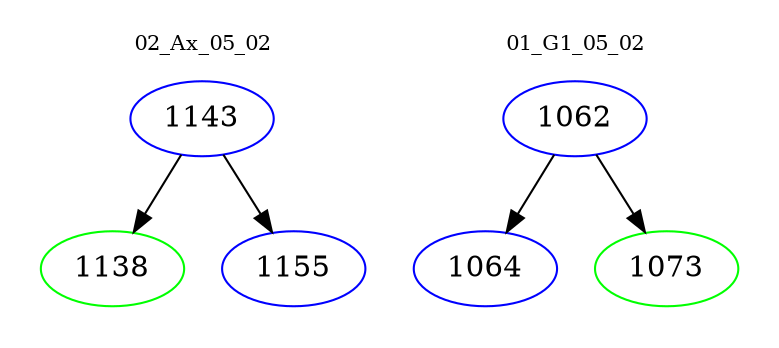 digraph{
subgraph cluster_0 {
color = white
label = "02_Ax_05_02";
fontsize=10;
T0_1143 [label="1143", color="blue"]
T0_1143 -> T0_1138 [color="black"]
T0_1138 [label="1138", color="green"]
T0_1143 -> T0_1155 [color="black"]
T0_1155 [label="1155", color="blue"]
}
subgraph cluster_1 {
color = white
label = "01_G1_05_02";
fontsize=10;
T1_1062 [label="1062", color="blue"]
T1_1062 -> T1_1064 [color="black"]
T1_1064 [label="1064", color="blue"]
T1_1062 -> T1_1073 [color="black"]
T1_1073 [label="1073", color="green"]
}
}
